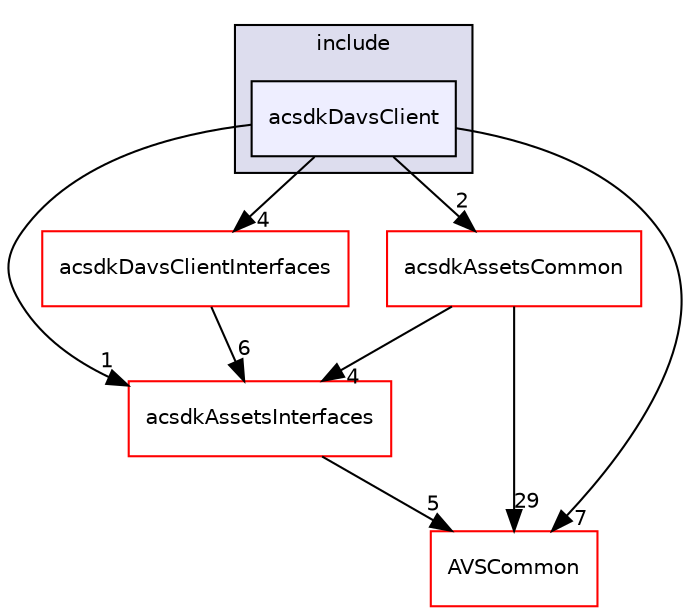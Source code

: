 digraph "/workplace/avs-device-sdk/capabilities/DavsClient/acsdkDavsClient/include/acsdkDavsClient" {
  compound=true
  node [ fontsize="10", fontname="Helvetica"];
  edge [ labelfontsize="10", labelfontname="Helvetica"];
  subgraph clusterdir_0160a216f7f90e15235a7c5d5b56ca25 {
    graph [ bgcolor="#ddddee", pencolor="black", label="include" fontname="Helvetica", fontsize="10", URL="dir_0160a216f7f90e15235a7c5d5b56ca25.html"]
  dir_99549006b217548bfb201288af725071 [shape=box, label="acsdkDavsClient", style="filled", fillcolor="#eeeeff", pencolor="black", URL="dir_99549006b217548bfb201288af725071.html"];
  }
  dir_14afe551169e5fce2b1e13ac06c3b317 [shape=box label="acsdkAssetsInterfaces" fillcolor="white" style="filled" color="red" URL="dir_14afe551169e5fce2b1e13ac06c3b317.html"];
  dir_4812482f4baa78c35a6791ad3827aa2b [shape=box label="acsdkDavsClientInterfaces" fillcolor="white" style="filled" color="red" URL="dir_4812482f4baa78c35a6791ad3827aa2b.html"];
  dir_13e65effb2bde530b17b3d5eefcd0266 [shape=box label="AVSCommon" fillcolor="white" style="filled" color="red" URL="dir_13e65effb2bde530b17b3d5eefcd0266.html"];
  dir_9ac36c82d2435d2d600b1e14a3fa40c5 [shape=box label="acsdkAssetsCommon" fillcolor="white" style="filled" color="red" URL="dir_9ac36c82d2435d2d600b1e14a3fa40c5.html"];
  dir_14afe551169e5fce2b1e13ac06c3b317->dir_13e65effb2bde530b17b3d5eefcd0266 [headlabel="5", labeldistance=1.5 headhref="dir_000231_000017.html"];
  dir_99549006b217548bfb201288af725071->dir_14afe551169e5fce2b1e13ac06c3b317 [headlabel="1", labeldistance=1.5 headhref="dir_000347_000231.html"];
  dir_99549006b217548bfb201288af725071->dir_4812482f4baa78c35a6791ad3827aa2b [headlabel="4", labeldistance=1.5 headhref="dir_000347_000333.html"];
  dir_99549006b217548bfb201288af725071->dir_13e65effb2bde530b17b3d5eefcd0266 [headlabel="7", labeldistance=1.5 headhref="dir_000347_000017.html"];
  dir_99549006b217548bfb201288af725071->dir_9ac36c82d2435d2d600b1e14a3fa40c5 [headlabel="2", labeldistance=1.5 headhref="dir_000347_000330.html"];
  dir_4812482f4baa78c35a6791ad3827aa2b->dir_14afe551169e5fce2b1e13ac06c3b317 [headlabel="6", labeldistance=1.5 headhref="dir_000333_000231.html"];
  dir_9ac36c82d2435d2d600b1e14a3fa40c5->dir_14afe551169e5fce2b1e13ac06c3b317 [headlabel="4", labeldistance=1.5 headhref="dir_000330_000231.html"];
  dir_9ac36c82d2435d2d600b1e14a3fa40c5->dir_13e65effb2bde530b17b3d5eefcd0266 [headlabel="29", labeldistance=1.5 headhref="dir_000330_000017.html"];
}
